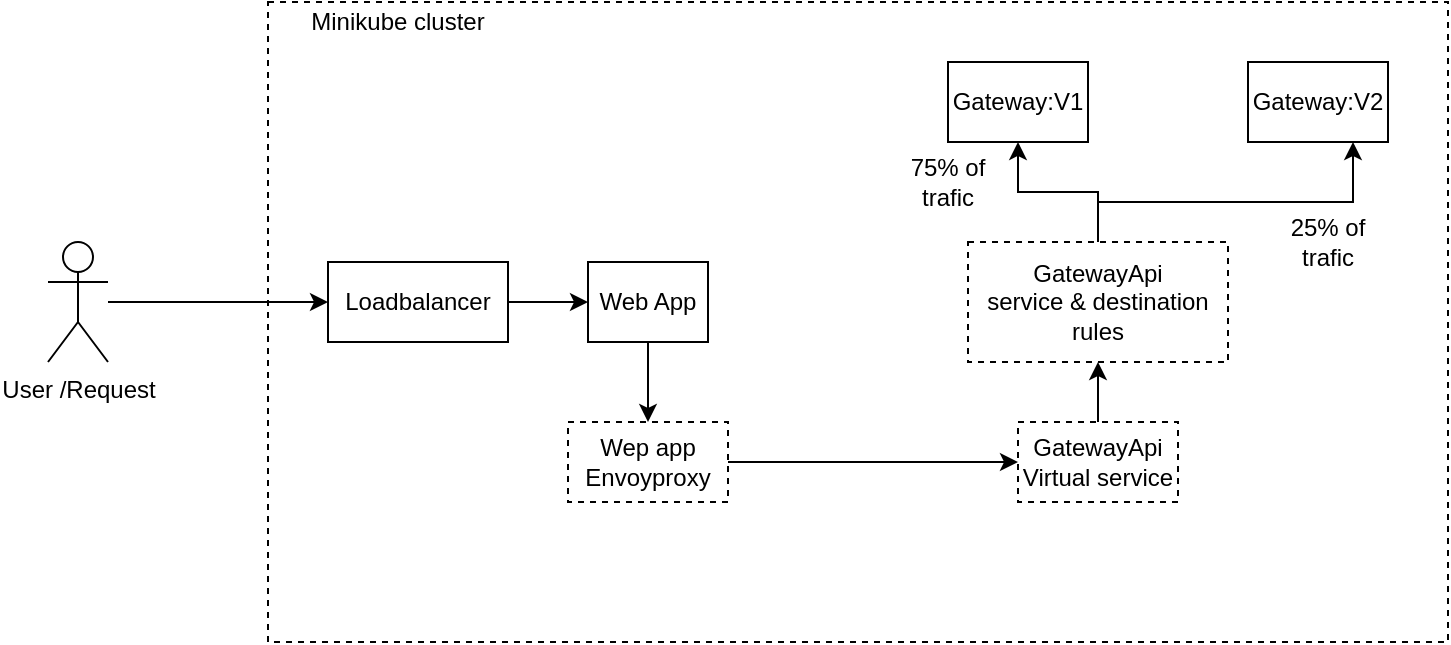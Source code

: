 <mxfile version="14.7.7" type="device"><diagram id="h9NdG-xIbsjMoaCAdbOw" name="Page-1"><mxGraphModel dx="1038" dy="575" grid="1" gridSize="10" guides="1" tooltips="1" connect="1" arrows="1" fold="1" page="1" pageScale="1" pageWidth="850" pageHeight="1100" math="0" shadow="0"><root><mxCell id="0"/><mxCell id="1" parent="0"/><mxCell id="yOcRQ4adBMD91SEp9uQs-2" value="" style="rounded=0;whiteSpace=wrap;html=1;dashed=1;" vertex="1" parent="1"><mxGeometry x="160" y="70" width="590" height="320" as="geometry"/></mxCell><mxCell id="yOcRQ4adBMD91SEp9uQs-11" style="edgeStyle=orthogonalEdgeStyle;rounded=0;orthogonalLoop=1;jettySize=auto;html=1;" edge="1" parent="1" source="yOcRQ4adBMD91SEp9uQs-1" target="yOcRQ4adBMD91SEp9uQs-7"><mxGeometry relative="1" as="geometry"/></mxCell><mxCell id="yOcRQ4adBMD91SEp9uQs-1" value="User /Request" style="shape=umlActor;verticalLabelPosition=bottom;verticalAlign=top;html=1;outlineConnect=0;" vertex="1" parent="1"><mxGeometry x="50" y="190" width="30" height="60" as="geometry"/></mxCell><mxCell id="yOcRQ4adBMD91SEp9uQs-5" value="Minikube cluster" style="text;html=1;strokeColor=none;fillColor=none;align=center;verticalAlign=middle;whiteSpace=wrap;rounded=0;" vertex="1" parent="1"><mxGeometry x="170" y="70" width="110" height="20" as="geometry"/></mxCell><mxCell id="yOcRQ4adBMD91SEp9uQs-13" style="edgeStyle=orthogonalEdgeStyle;rounded=0;orthogonalLoop=1;jettySize=auto;html=1;entryX=0;entryY=0.5;entryDx=0;entryDy=0;" edge="1" parent="1" source="yOcRQ4adBMD91SEp9uQs-7" target="yOcRQ4adBMD91SEp9uQs-6"><mxGeometry relative="1" as="geometry"/></mxCell><mxCell id="yOcRQ4adBMD91SEp9uQs-7" value="Loadbalancer" style="rounded=0;whiteSpace=wrap;html=1;strokeColor=#000000;" vertex="1" parent="1"><mxGeometry x="190" y="200" width="90" height="40" as="geometry"/></mxCell><mxCell id="yOcRQ4adBMD91SEp9uQs-17" style="edgeStyle=orthogonalEdgeStyle;rounded=0;orthogonalLoop=1;jettySize=auto;html=1;entryX=0.5;entryY=0;entryDx=0;entryDy=0;" edge="1" parent="1" source="yOcRQ4adBMD91SEp9uQs-6" target="yOcRQ4adBMD91SEp9uQs-15"><mxGeometry relative="1" as="geometry"/></mxCell><mxCell id="yOcRQ4adBMD91SEp9uQs-6" value="Web App" style="rounded=0;whiteSpace=wrap;html=1;strokeColor=#000000;" vertex="1" parent="1"><mxGeometry x="320" y="200" width="60" height="40" as="geometry"/></mxCell><mxCell id="yOcRQ4adBMD91SEp9uQs-19" style="edgeStyle=orthogonalEdgeStyle;rounded=0;orthogonalLoop=1;jettySize=auto;html=1;" edge="1" parent="1" source="yOcRQ4adBMD91SEp9uQs-15" target="yOcRQ4adBMD91SEp9uQs-18"><mxGeometry relative="1" as="geometry"/></mxCell><mxCell id="yOcRQ4adBMD91SEp9uQs-15" value="Wep app Envoyproxy" style="rounded=0;whiteSpace=wrap;html=1;strokeColor=#000000;dashed=1;" vertex="1" parent="1"><mxGeometry x="310" y="280" width="80" height="40" as="geometry"/></mxCell><mxCell id="yOcRQ4adBMD91SEp9uQs-27" style="edgeStyle=orthogonalEdgeStyle;rounded=0;orthogonalLoop=1;jettySize=auto;html=1;" edge="1" parent="1" source="yOcRQ4adBMD91SEp9uQs-18" target="yOcRQ4adBMD91SEp9uQs-22"><mxGeometry relative="1" as="geometry"/></mxCell><mxCell id="yOcRQ4adBMD91SEp9uQs-18" value="GatewayApi&lt;br&gt;Virtual service" style="rounded=0;whiteSpace=wrap;html=1;strokeColor=#000000;dashed=1;" vertex="1" parent="1"><mxGeometry x="535" y="280" width="80" height="40" as="geometry"/></mxCell><mxCell id="yOcRQ4adBMD91SEp9uQs-20" value="Gateway:V1" style="rounded=0;whiteSpace=wrap;html=1;strokeColor=#000000;" vertex="1" parent="1"><mxGeometry x="500" y="100" width="70" height="40" as="geometry"/></mxCell><mxCell id="yOcRQ4adBMD91SEp9uQs-21" value="Gateway:V2" style="rounded=0;whiteSpace=wrap;html=1;strokeColor=#000000;" vertex="1" parent="1"><mxGeometry x="650" y="100" width="70" height="40" as="geometry"/></mxCell><mxCell id="yOcRQ4adBMD91SEp9uQs-23" style="edgeStyle=orthogonalEdgeStyle;rounded=0;orthogonalLoop=1;jettySize=auto;html=1;entryX=0.5;entryY=1;entryDx=0;entryDy=0;" edge="1" parent="1" source="yOcRQ4adBMD91SEp9uQs-22" target="yOcRQ4adBMD91SEp9uQs-20"><mxGeometry relative="1" as="geometry"/></mxCell><mxCell id="yOcRQ4adBMD91SEp9uQs-25" style="edgeStyle=orthogonalEdgeStyle;rounded=0;orthogonalLoop=1;jettySize=auto;html=1;entryX=0.75;entryY=1;entryDx=0;entryDy=0;" edge="1" parent="1" source="yOcRQ4adBMD91SEp9uQs-22" target="yOcRQ4adBMD91SEp9uQs-21"><mxGeometry relative="1" as="geometry"><Array as="points"><mxPoint x="575" y="170"/><mxPoint x="703" y="170"/></Array></mxGeometry></mxCell><mxCell id="yOcRQ4adBMD91SEp9uQs-22" value="GatewayApi&lt;br&gt;service &amp;amp; destination rules" style="rounded=0;whiteSpace=wrap;html=1;strokeColor=#000000;dashed=1;" vertex="1" parent="1"><mxGeometry x="510" y="190" width="130" height="60" as="geometry"/></mxCell><mxCell id="yOcRQ4adBMD91SEp9uQs-29" value="75% of trafic" style="text;html=1;strokeColor=none;fillColor=none;align=center;verticalAlign=middle;whiteSpace=wrap;rounded=0;dashed=1;" vertex="1" parent="1"><mxGeometry x="480" y="150" width="40" height="20" as="geometry"/></mxCell><mxCell id="yOcRQ4adBMD91SEp9uQs-30" value="25% of trafic" style="text;html=1;strokeColor=none;fillColor=none;align=center;verticalAlign=middle;whiteSpace=wrap;rounded=0;dashed=1;" vertex="1" parent="1"><mxGeometry x="670" y="180" width="40" height="20" as="geometry"/></mxCell></root></mxGraphModel></diagram></mxfile>